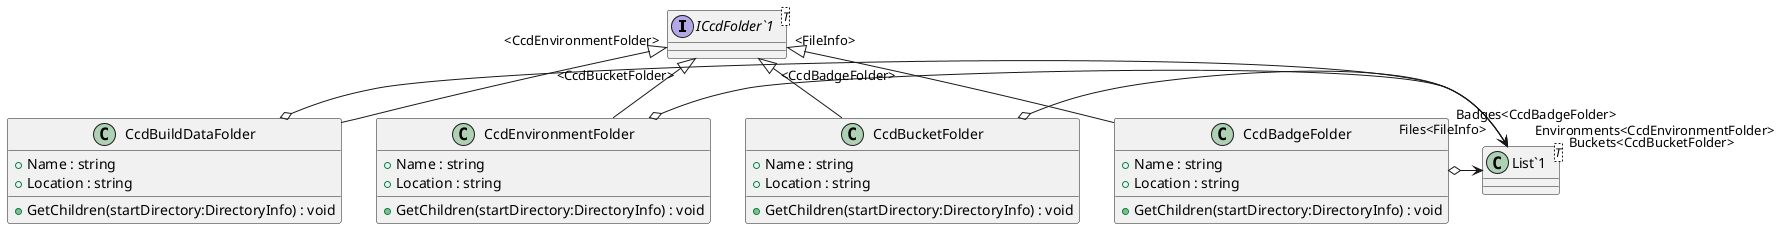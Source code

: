 @startuml
interface "ICcdFolder`1"<T> {
}
class CcdBuildDataFolder {
    + Name : string
    + Location : string
    + GetChildren(startDirectory:DirectoryInfo) : void
}
class CcdEnvironmentFolder {
    + Name : string
    + Location : string
    + GetChildren(startDirectory:DirectoryInfo) : void
}
class CcdBucketFolder {
    + Name : string
    + Location : string
    + GetChildren(startDirectory:DirectoryInfo) : void
}
class CcdBadgeFolder {
    + Name : string
    + Location : string
    + GetChildren(startDirectory:DirectoryInfo) : void
}
class "List`1"<T> {
}
"ICcdFolder`1" "<CcdEnvironmentFolder>" <|-- CcdBuildDataFolder
CcdBuildDataFolder o-> "Environments<CcdEnvironmentFolder>" "List`1"
"ICcdFolder`1" "<CcdBucketFolder>" <|-- CcdEnvironmentFolder
CcdEnvironmentFolder o-> "Buckets<CcdBucketFolder>" "List`1"
"ICcdFolder`1" "<CcdBadgeFolder>" <|-- CcdBucketFolder
CcdBucketFolder o-> "Badges<CcdBadgeFolder>" "List`1"
"ICcdFolder`1" "<FileInfo>" <|-- CcdBadgeFolder
CcdBadgeFolder o-> "Files<FileInfo>" "List`1"
@enduml
